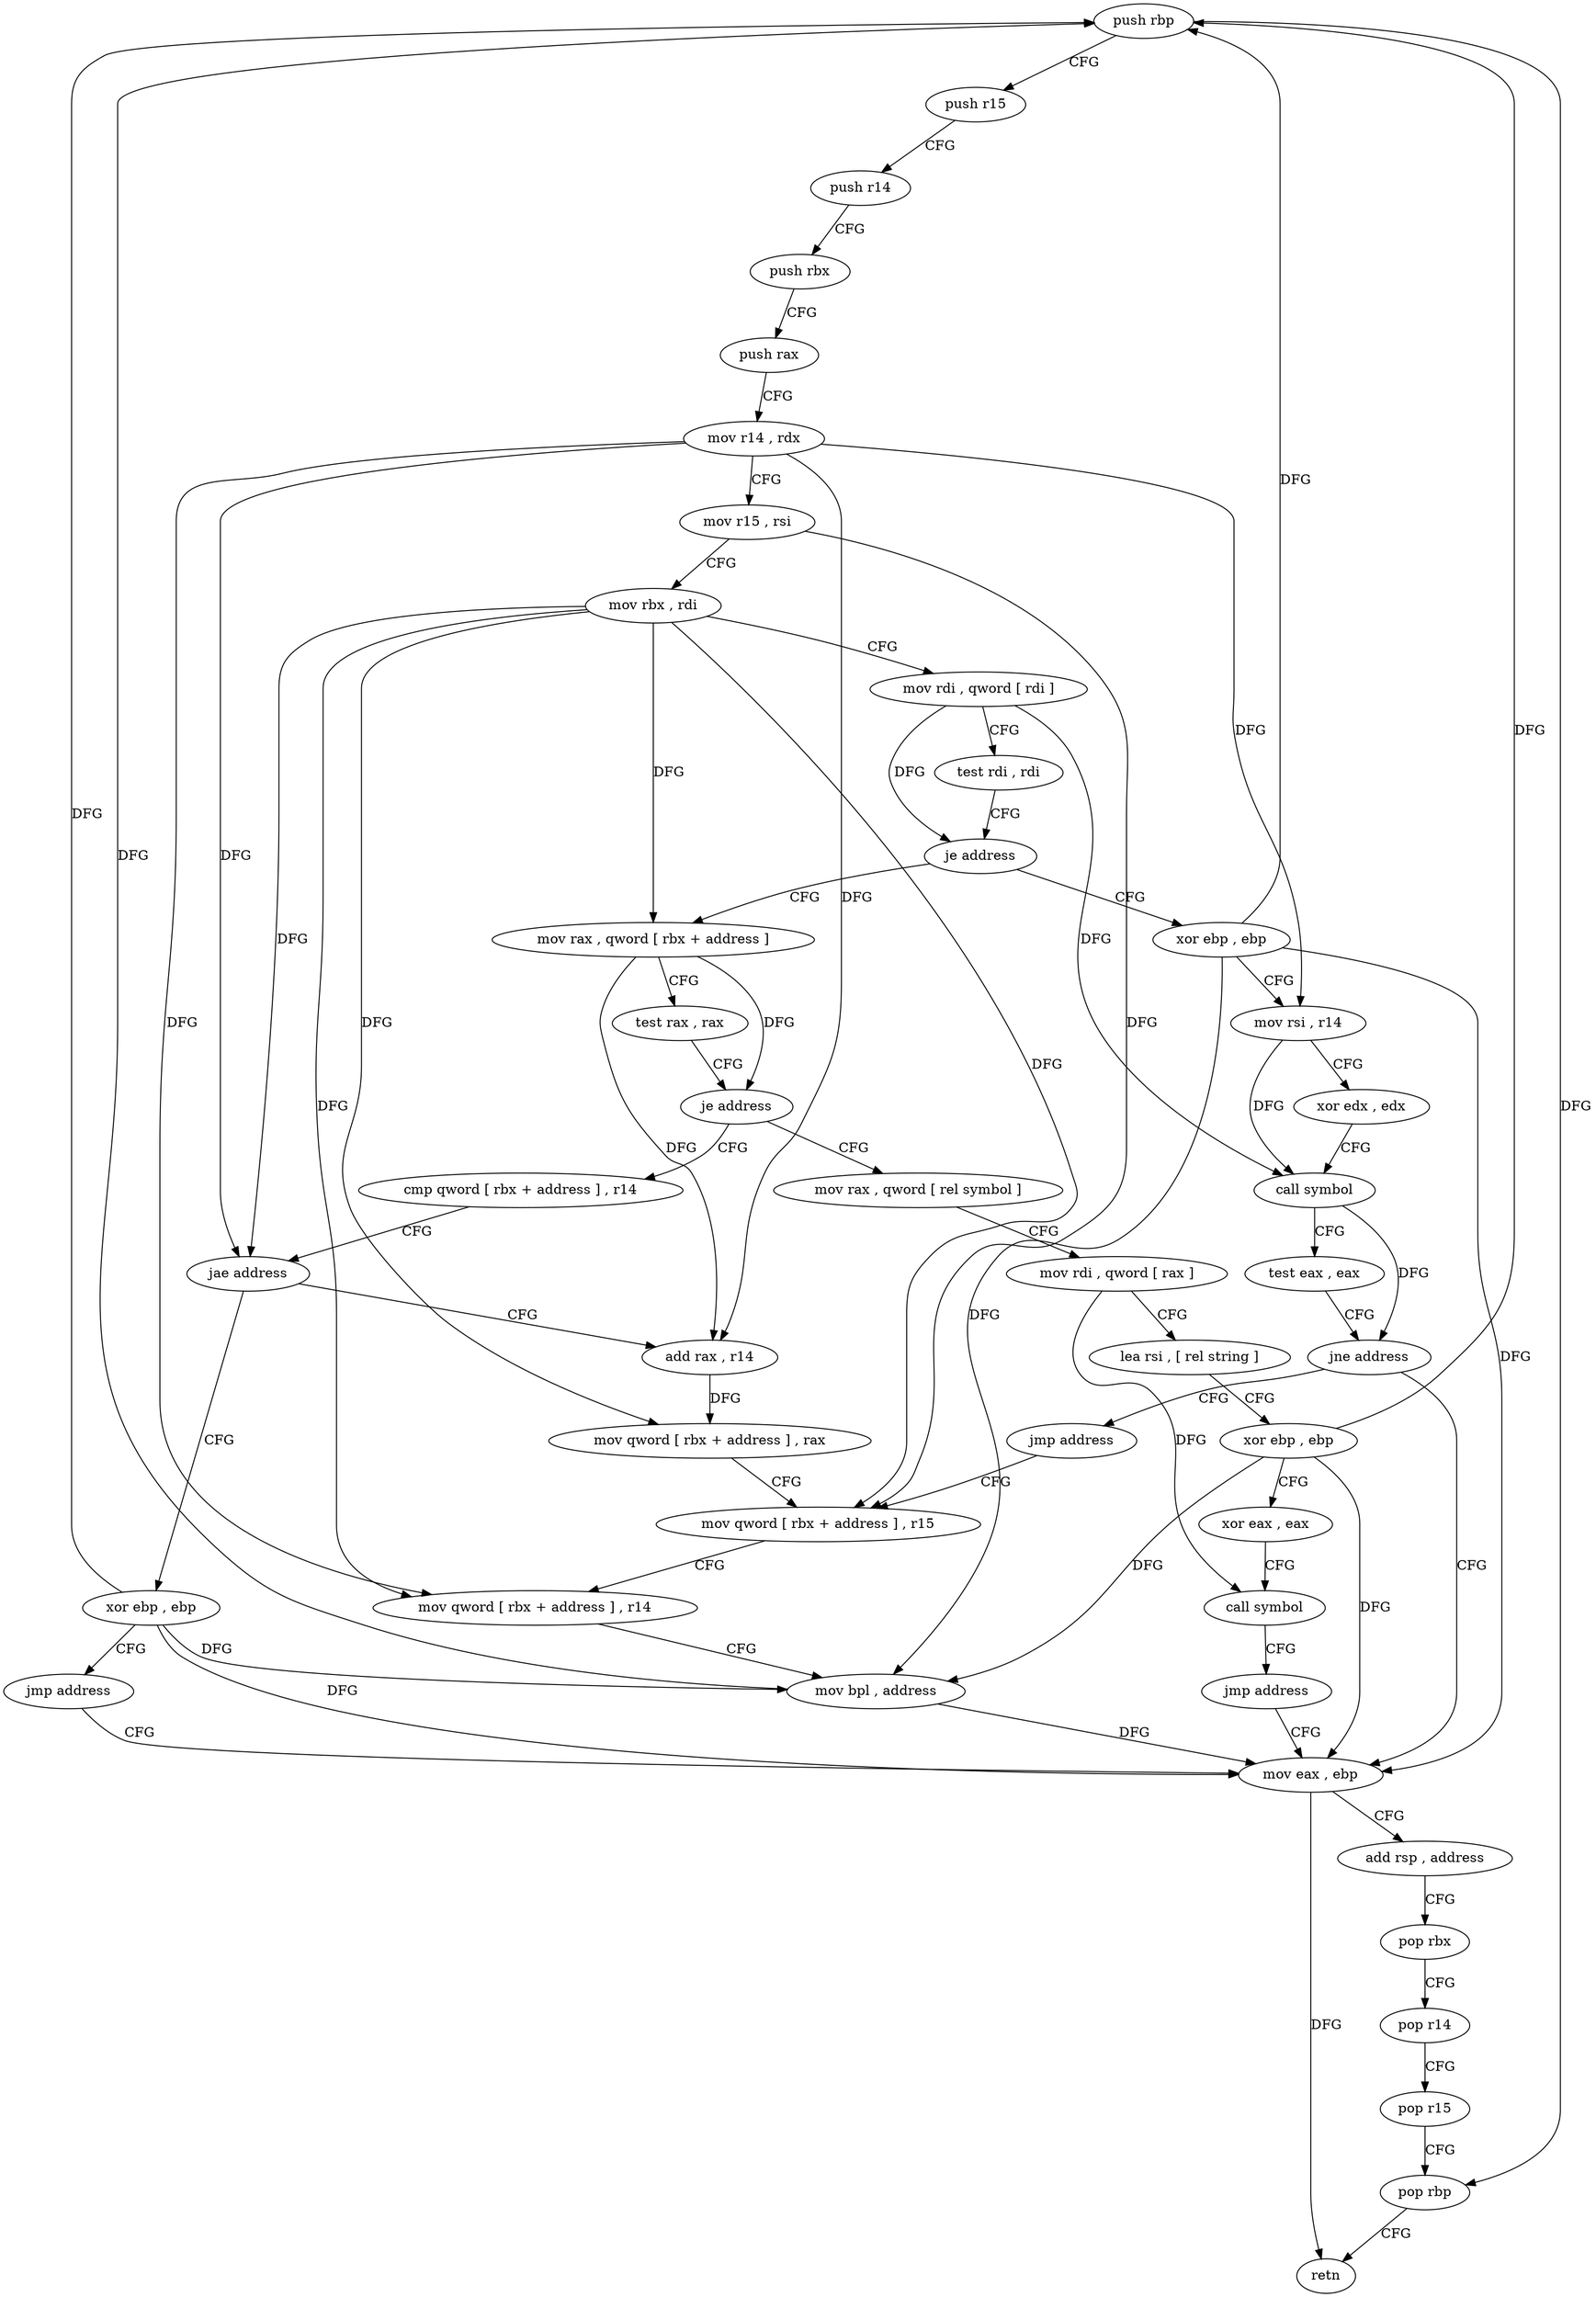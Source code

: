digraph "func" {
"103216" [label = "push rbp" ]
"103217" [label = "push r15" ]
"103219" [label = "push r14" ]
"103221" [label = "push rbx" ]
"103222" [label = "push rax" ]
"103223" [label = "mov r14 , rdx" ]
"103226" [label = "mov r15 , rsi" ]
"103229" [label = "mov rbx , rdi" ]
"103232" [label = "mov rdi , qword [ rdi ]" ]
"103235" [label = "test rdi , rdi" ]
"103238" [label = "je address" ]
"103258" [label = "mov rax , qword [ rbx + address ]" ]
"103240" [label = "xor ebp , ebp" ]
"103262" [label = "test rax , rax" ]
"103265" [label = "je address" ]
"103277" [label = "mov rax , qword [ rel symbol ]" ]
"103267" [label = "cmp qword [ rbx + address ] , r14" ]
"103242" [label = "mov rsi , r14" ]
"103245" [label = "xor edx , edx" ]
"103247" [label = "call symbol" ]
"103252" [label = "test eax , eax" ]
"103254" [label = "jne address" ]
"103323" [label = "mov eax , ebp" ]
"103256" [label = "jmp address" ]
"103284" [label = "mov rdi , qword [ rax ]" ]
"103287" [label = "lea rsi , [ rel string ]" ]
"103294" [label = "xor ebp , ebp" ]
"103296" [label = "xor eax , eax" ]
"103298" [label = "call symbol" ]
"103303" [label = "jmp address" ]
"103271" [label = "jae address" ]
"103305" [label = "add rax , r14" ]
"103273" [label = "xor ebp , ebp" ]
"103325" [label = "add rsp , address" ]
"103329" [label = "pop rbx" ]
"103330" [label = "pop r14" ]
"103332" [label = "pop r15" ]
"103334" [label = "pop rbp" ]
"103335" [label = "retn" ]
"103312" [label = "mov qword [ rbx + address ] , r15" ]
"103308" [label = "mov qword [ rbx + address ] , rax" ]
"103275" [label = "jmp address" ]
"103316" [label = "mov qword [ rbx + address ] , r14" ]
"103320" [label = "mov bpl , address" ]
"103216" -> "103217" [ label = "CFG" ]
"103216" -> "103334" [ label = "DFG" ]
"103217" -> "103219" [ label = "CFG" ]
"103219" -> "103221" [ label = "CFG" ]
"103221" -> "103222" [ label = "CFG" ]
"103222" -> "103223" [ label = "CFG" ]
"103223" -> "103226" [ label = "CFG" ]
"103223" -> "103242" [ label = "DFG" ]
"103223" -> "103271" [ label = "DFG" ]
"103223" -> "103305" [ label = "DFG" ]
"103223" -> "103316" [ label = "DFG" ]
"103226" -> "103229" [ label = "CFG" ]
"103226" -> "103312" [ label = "DFG" ]
"103229" -> "103232" [ label = "CFG" ]
"103229" -> "103258" [ label = "DFG" ]
"103229" -> "103271" [ label = "DFG" ]
"103229" -> "103308" [ label = "DFG" ]
"103229" -> "103312" [ label = "DFG" ]
"103229" -> "103316" [ label = "DFG" ]
"103232" -> "103235" [ label = "CFG" ]
"103232" -> "103238" [ label = "DFG" ]
"103232" -> "103247" [ label = "DFG" ]
"103235" -> "103238" [ label = "CFG" ]
"103238" -> "103258" [ label = "CFG" ]
"103238" -> "103240" [ label = "CFG" ]
"103258" -> "103262" [ label = "CFG" ]
"103258" -> "103265" [ label = "DFG" ]
"103258" -> "103305" [ label = "DFG" ]
"103240" -> "103242" [ label = "CFG" ]
"103240" -> "103216" [ label = "DFG" ]
"103240" -> "103323" [ label = "DFG" ]
"103240" -> "103320" [ label = "DFG" ]
"103262" -> "103265" [ label = "CFG" ]
"103265" -> "103277" [ label = "CFG" ]
"103265" -> "103267" [ label = "CFG" ]
"103277" -> "103284" [ label = "CFG" ]
"103267" -> "103271" [ label = "CFG" ]
"103242" -> "103245" [ label = "CFG" ]
"103242" -> "103247" [ label = "DFG" ]
"103245" -> "103247" [ label = "CFG" ]
"103247" -> "103252" [ label = "CFG" ]
"103247" -> "103254" [ label = "DFG" ]
"103252" -> "103254" [ label = "CFG" ]
"103254" -> "103323" [ label = "CFG" ]
"103254" -> "103256" [ label = "CFG" ]
"103323" -> "103325" [ label = "CFG" ]
"103323" -> "103335" [ label = "DFG" ]
"103256" -> "103312" [ label = "CFG" ]
"103284" -> "103287" [ label = "CFG" ]
"103284" -> "103298" [ label = "DFG" ]
"103287" -> "103294" [ label = "CFG" ]
"103294" -> "103296" [ label = "CFG" ]
"103294" -> "103216" [ label = "DFG" ]
"103294" -> "103323" [ label = "DFG" ]
"103294" -> "103320" [ label = "DFG" ]
"103296" -> "103298" [ label = "CFG" ]
"103298" -> "103303" [ label = "CFG" ]
"103303" -> "103323" [ label = "CFG" ]
"103271" -> "103305" [ label = "CFG" ]
"103271" -> "103273" [ label = "CFG" ]
"103305" -> "103308" [ label = "DFG" ]
"103273" -> "103275" [ label = "CFG" ]
"103273" -> "103216" [ label = "DFG" ]
"103273" -> "103323" [ label = "DFG" ]
"103273" -> "103320" [ label = "DFG" ]
"103325" -> "103329" [ label = "CFG" ]
"103329" -> "103330" [ label = "CFG" ]
"103330" -> "103332" [ label = "CFG" ]
"103332" -> "103334" [ label = "CFG" ]
"103334" -> "103335" [ label = "CFG" ]
"103312" -> "103316" [ label = "CFG" ]
"103308" -> "103312" [ label = "CFG" ]
"103275" -> "103323" [ label = "CFG" ]
"103316" -> "103320" [ label = "CFG" ]
"103320" -> "103323" [ label = "DFG" ]
"103320" -> "103216" [ label = "DFG" ]
}
